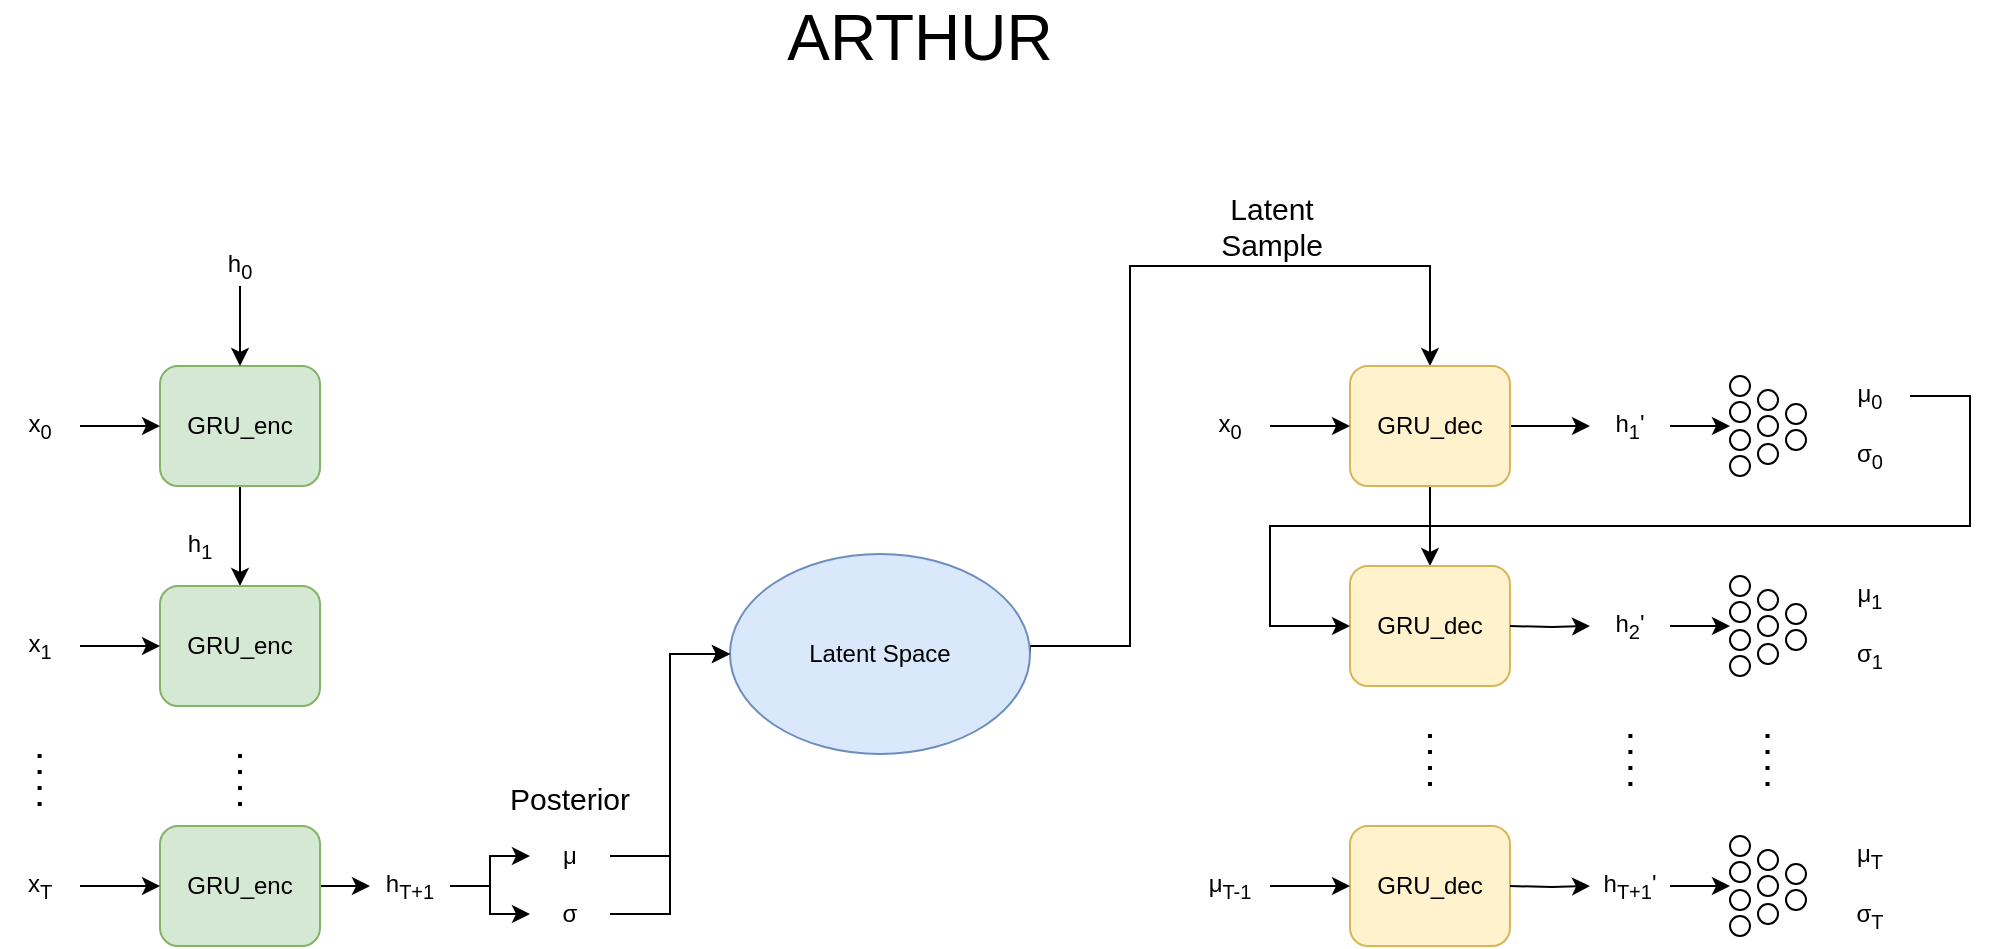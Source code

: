 <mxfile version="14.6.7" type="device"><diagram id="DZ8NXuXy_GfrIPUwnaeM" name="Page-1"><mxGraphModel dx="1422" dy="779" grid="1" gridSize="10" guides="1" tooltips="1" connect="1" arrows="1" fold="1" page="1" pageScale="1" pageWidth="1169" pageHeight="827" math="0" shadow="0"><root><mxCell id="0"/><mxCell id="1" parent="0"/><mxCell id="oNLBXndo9JrF9wz1wPDk-12" value="" style="edgeStyle=orthogonalEdgeStyle;rounded=0;orthogonalLoop=1;jettySize=auto;html=1;" edge="1" parent="1" source="oNLBXndo9JrF9wz1wPDk-1" target="oNLBXndo9JrF9wz1wPDk-2"><mxGeometry relative="1" as="geometry"/></mxCell><mxCell id="oNLBXndo9JrF9wz1wPDk-1" value="GRU_enc" style="rounded=1;whiteSpace=wrap;html=1;fillColor=#d5e8d4;strokeColor=#82b366;" vertex="1" parent="1"><mxGeometry x="172" y="294" width="80" height="60" as="geometry"/></mxCell><mxCell id="oNLBXndo9JrF9wz1wPDk-2" value="GRU_enc" style="rounded=1;whiteSpace=wrap;html=1;fillColor=#d5e8d4;strokeColor=#82b366;" vertex="1" parent="1"><mxGeometry x="172" y="404" width="80" height="60" as="geometry"/></mxCell><mxCell id="oNLBXndo9JrF9wz1wPDk-87" value="" style="edgeStyle=orthogonalEdgeStyle;rounded=0;orthogonalLoop=1;jettySize=auto;html=1;" edge="1" parent="1" source="oNLBXndo9JrF9wz1wPDk-3" target="oNLBXndo9JrF9wz1wPDk-21"><mxGeometry relative="1" as="geometry"/></mxCell><mxCell id="oNLBXndo9JrF9wz1wPDk-3" value="GRU_enc" style="rounded=1;whiteSpace=wrap;html=1;fillColor=#d5e8d4;strokeColor=#82b366;" vertex="1" parent="1"><mxGeometry x="172" y="524" width="80" height="60" as="geometry"/></mxCell><mxCell id="oNLBXndo9JrF9wz1wPDk-6" value="" style="edgeStyle=orthogonalEdgeStyle;rounded=0;orthogonalLoop=1;jettySize=auto;html=1;" edge="1" parent="1" source="oNLBXndo9JrF9wz1wPDk-5" target="oNLBXndo9JrF9wz1wPDk-1"><mxGeometry relative="1" as="geometry"/></mxCell><mxCell id="oNLBXndo9JrF9wz1wPDk-5" value="x&lt;sub&gt;0&lt;/sub&gt;" style="text;html=1;strokeColor=none;fillColor=none;align=center;verticalAlign=middle;whiteSpace=wrap;rounded=0;" vertex="1" parent="1"><mxGeometry x="92" y="314" width="40" height="20" as="geometry"/></mxCell><mxCell id="oNLBXndo9JrF9wz1wPDk-7" value="" style="edgeStyle=orthogonalEdgeStyle;rounded=0;orthogonalLoop=1;jettySize=auto;html=1;" edge="1" source="oNLBXndo9JrF9wz1wPDk-8" parent="1"><mxGeometry relative="1" as="geometry"><mxPoint x="172" y="434" as="targetPoint"/></mxGeometry></mxCell><mxCell id="oNLBXndo9JrF9wz1wPDk-8" value="x&lt;sub&gt;1&lt;/sub&gt;" style="text;html=1;strokeColor=none;fillColor=none;align=center;verticalAlign=middle;whiteSpace=wrap;rounded=0;" vertex="1" parent="1"><mxGeometry x="92" y="424" width="40" height="20" as="geometry"/></mxCell><mxCell id="oNLBXndo9JrF9wz1wPDk-9" value="" style="edgeStyle=orthogonalEdgeStyle;rounded=0;orthogonalLoop=1;jettySize=auto;html=1;" edge="1" source="oNLBXndo9JrF9wz1wPDk-10" parent="1"><mxGeometry relative="1" as="geometry"><mxPoint x="172" y="554" as="targetPoint"/></mxGeometry></mxCell><mxCell id="oNLBXndo9JrF9wz1wPDk-10" value="x&lt;sub&gt;T&lt;/sub&gt;" style="text;html=1;strokeColor=none;fillColor=none;align=center;verticalAlign=middle;whiteSpace=wrap;rounded=0;" vertex="1" parent="1"><mxGeometry x="92" y="544" width="40" height="20" as="geometry"/></mxCell><mxCell id="oNLBXndo9JrF9wz1wPDk-15" value="" style="edgeStyle=orthogonalEdgeStyle;rounded=0;orthogonalLoop=1;jettySize=auto;html=1;" edge="1" parent="1" source="oNLBXndo9JrF9wz1wPDk-14" target="oNLBXndo9JrF9wz1wPDk-1"><mxGeometry relative="1" as="geometry"/></mxCell><mxCell id="oNLBXndo9JrF9wz1wPDk-14" value="h&lt;sub&gt;0&lt;/sub&gt;" style="text;html=1;strokeColor=none;fillColor=none;align=center;verticalAlign=middle;whiteSpace=wrap;rounded=0;" vertex="1" parent="1"><mxGeometry x="192" y="234" width="40" height="20" as="geometry"/></mxCell><mxCell id="oNLBXndo9JrF9wz1wPDk-16" value="h&lt;sub&gt;1&lt;/sub&gt;" style="text;html=1;strokeColor=none;fillColor=none;align=center;verticalAlign=middle;whiteSpace=wrap;rounded=0;" vertex="1" parent="1"><mxGeometry x="172" y="374" width="40" height="20" as="geometry"/></mxCell><mxCell id="oNLBXndo9JrF9wz1wPDk-17" value="" style="endArrow=none;dashed=1;html=1;dashPattern=1 3;strokeWidth=2;" edge="1" parent="1"><mxGeometry width="50" height="50" relative="1" as="geometry"><mxPoint x="212" y="514" as="sourcePoint"/><mxPoint x="212" y="484" as="targetPoint"/></mxGeometry></mxCell><mxCell id="oNLBXndo9JrF9wz1wPDk-28" style="edgeStyle=orthogonalEdgeStyle;rounded=0;orthogonalLoop=1;jettySize=auto;html=1;exitX=1;exitY=0.5;exitDx=0;exitDy=0;entryX=0.5;entryY=0;entryDx=0;entryDy=0;" edge="1" parent="1" source="oNLBXndo9JrF9wz1wPDk-18" target="oNLBXndo9JrF9wz1wPDk-22"><mxGeometry relative="1" as="geometry"><Array as="points"><mxPoint x="607" y="434"/><mxPoint x="657" y="434"/><mxPoint x="657" y="244"/><mxPoint x="807" y="244"/></Array></mxGeometry></mxCell><mxCell id="oNLBXndo9JrF9wz1wPDk-18" value="Latent Space" style="ellipse;whiteSpace=wrap;html=1;fillColor=#dae8fc;strokeColor=#6c8ebf;" vertex="1" parent="1"><mxGeometry x="457" y="388" width="150" height="100" as="geometry"/></mxCell><mxCell id="oNLBXndo9JrF9wz1wPDk-20" value="" style="endArrow=none;dashed=1;html=1;dashPattern=1 3;strokeWidth=2;" edge="1" parent="1"><mxGeometry width="50" height="50" relative="1" as="geometry"><mxPoint x="111.8" y="514" as="sourcePoint"/><mxPoint x="111.8" y="484" as="targetPoint"/></mxGeometry></mxCell><mxCell id="oNLBXndo9JrF9wz1wPDk-90" style="edgeStyle=orthogonalEdgeStyle;rounded=0;orthogonalLoop=1;jettySize=auto;html=1;entryX=0;entryY=0.5;entryDx=0;entryDy=0;" edge="1" parent="1" source="oNLBXndo9JrF9wz1wPDk-21" target="oNLBXndo9JrF9wz1wPDk-88"><mxGeometry relative="1" as="geometry"/></mxCell><mxCell id="oNLBXndo9JrF9wz1wPDk-91" style="edgeStyle=orthogonalEdgeStyle;rounded=0;orthogonalLoop=1;jettySize=auto;html=1;exitX=1;exitY=0.5;exitDx=0;exitDy=0;entryX=0;entryY=0.5;entryDx=0;entryDy=0;" edge="1" parent="1" source="oNLBXndo9JrF9wz1wPDk-21" target="oNLBXndo9JrF9wz1wPDk-89"><mxGeometry relative="1" as="geometry"/></mxCell><mxCell id="oNLBXndo9JrF9wz1wPDk-21" value="h&lt;sub&gt;T+1&lt;/sub&gt;" style="text;html=1;strokeColor=none;fillColor=none;align=center;verticalAlign=middle;whiteSpace=wrap;rounded=0;" vertex="1" parent="1"><mxGeometry x="277" y="544" width="40" height="20" as="geometry"/></mxCell><mxCell id="oNLBXndo9JrF9wz1wPDk-33" style="edgeStyle=orthogonalEdgeStyle;rounded=0;orthogonalLoop=1;jettySize=auto;html=1;exitX=1;exitY=0.5;exitDx=0;exitDy=0;entryX=0;entryY=0.5;entryDx=0;entryDy=0;" edge="1" parent="1" source="oNLBXndo9JrF9wz1wPDk-22" target="oNLBXndo9JrF9wz1wPDk-31"><mxGeometry relative="1" as="geometry"/></mxCell><mxCell id="oNLBXndo9JrF9wz1wPDk-36" style="edgeStyle=orthogonalEdgeStyle;rounded=0;orthogonalLoop=1;jettySize=auto;html=1;exitX=0.5;exitY=1;exitDx=0;exitDy=0;entryX=0.5;entryY=0;entryDx=0;entryDy=0;" edge="1" parent="1" source="oNLBXndo9JrF9wz1wPDk-22" target="oNLBXndo9JrF9wz1wPDk-23"><mxGeometry relative="1" as="geometry"/></mxCell><mxCell id="oNLBXndo9JrF9wz1wPDk-22" value="GRU_dec" style="rounded=1;whiteSpace=wrap;html=1;fillColor=#fff2cc;strokeColor=#d6b656;" vertex="1" parent="1"><mxGeometry x="767" y="294" width="80" height="60" as="geometry"/></mxCell><mxCell id="oNLBXndo9JrF9wz1wPDk-23" value="GRU_dec" style="rounded=1;whiteSpace=wrap;html=1;fillColor=#fff2cc;strokeColor=#d6b656;" vertex="1" parent="1"><mxGeometry x="767" y="394" width="80" height="60" as="geometry"/></mxCell><mxCell id="oNLBXndo9JrF9wz1wPDk-24" value="GRU_dec" style="rounded=1;whiteSpace=wrap;html=1;fillColor=#fff2cc;strokeColor=#d6b656;" vertex="1" parent="1"><mxGeometry x="767" y="524" width="80" height="60" as="geometry"/></mxCell><mxCell id="oNLBXndo9JrF9wz1wPDk-29" value="" style="edgeStyle=orthogonalEdgeStyle;rounded=0;orthogonalLoop=1;jettySize=auto;html=1;" edge="1" source="oNLBXndo9JrF9wz1wPDk-30" parent="1"><mxGeometry relative="1" as="geometry"><mxPoint x="767" y="324" as="targetPoint"/></mxGeometry></mxCell><mxCell id="oNLBXndo9JrF9wz1wPDk-30" value="x&lt;sub&gt;0&lt;/sub&gt;" style="text;html=1;strokeColor=none;fillColor=none;align=center;verticalAlign=middle;whiteSpace=wrap;rounded=0;" vertex="1" parent="1"><mxGeometry x="687" y="314" width="40" height="20" as="geometry"/></mxCell><mxCell id="oNLBXndo9JrF9wz1wPDk-56" style="edgeStyle=orthogonalEdgeStyle;rounded=0;orthogonalLoop=1;jettySize=auto;html=1;exitX=1;exitY=0.5;exitDx=0;exitDy=0;" edge="1" parent="1" source="oNLBXndo9JrF9wz1wPDk-31"><mxGeometry relative="1" as="geometry"><mxPoint x="957" y="324" as="targetPoint"/></mxGeometry></mxCell><mxCell id="oNLBXndo9JrF9wz1wPDk-31" value="h&lt;sub&gt;1&lt;/sub&gt;'" style="text;html=1;strokeColor=none;fillColor=none;align=center;verticalAlign=middle;whiteSpace=wrap;rounded=0;" vertex="1" parent="1"><mxGeometry x="887" y="314" width="40" height="20" as="geometry"/></mxCell><mxCell id="oNLBXndo9JrF9wz1wPDk-37" value="&lt;font style=&quot;font-size: 15px&quot;&gt;Latent Sample&lt;/font&gt;" style="text;html=1;strokeColor=none;fillColor=none;align=center;verticalAlign=middle;whiteSpace=wrap;rounded=0;" vertex="1" parent="1"><mxGeometry x="708" y="214" width="40" height="20" as="geometry"/></mxCell><mxCell id="oNLBXndo9JrF9wz1wPDk-38" value="" style="ellipse;whiteSpace=wrap;html=1;aspect=fixed;" vertex="1" parent="1"><mxGeometry x="957" y="299" width="10" height="10" as="geometry"/></mxCell><mxCell id="oNLBXndo9JrF9wz1wPDk-39" value="" style="ellipse;whiteSpace=wrap;html=1;aspect=fixed;" vertex="1" parent="1"><mxGeometry x="957" y="312" width="10" height="10" as="geometry"/></mxCell><mxCell id="oNLBXndo9JrF9wz1wPDk-40" value="" style="ellipse;whiteSpace=wrap;html=1;aspect=fixed;" vertex="1" parent="1"><mxGeometry x="957" y="326" width="10" height="10" as="geometry"/></mxCell><mxCell id="oNLBXndo9JrF9wz1wPDk-41" value="" style="ellipse;whiteSpace=wrap;html=1;aspect=fixed;" vertex="1" parent="1"><mxGeometry x="957" y="339" width="10" height="10" as="geometry"/></mxCell><mxCell id="oNLBXndo9JrF9wz1wPDk-42" value="" style="ellipse;whiteSpace=wrap;html=1;aspect=fixed;" vertex="1" parent="1"><mxGeometry x="971" y="306" width="10" height="10" as="geometry"/></mxCell><mxCell id="oNLBXndo9JrF9wz1wPDk-43" value="" style="ellipse;whiteSpace=wrap;html=1;aspect=fixed;" vertex="1" parent="1"><mxGeometry x="971" y="319" width="10" height="10" as="geometry"/></mxCell><mxCell id="oNLBXndo9JrF9wz1wPDk-44" value="" style="ellipse;whiteSpace=wrap;html=1;aspect=fixed;" vertex="1" parent="1"><mxGeometry x="971" y="333" width="10" height="10" as="geometry"/></mxCell><mxCell id="oNLBXndo9JrF9wz1wPDk-45" value="" style="ellipse;whiteSpace=wrap;html=1;aspect=fixed;" vertex="1" parent="1"><mxGeometry x="985" y="313" width="10" height="10" as="geometry"/></mxCell><mxCell id="oNLBXndo9JrF9wz1wPDk-46" value="" style="ellipse;whiteSpace=wrap;html=1;aspect=fixed;" vertex="1" parent="1"><mxGeometry x="985" y="326" width="10" height="10" as="geometry"/></mxCell><mxCell id="oNLBXndo9JrF9wz1wPDk-47" value="" style="ellipse;whiteSpace=wrap;html=1;aspect=fixed;" vertex="1" parent="1"><mxGeometry x="957" y="399" width="10" height="10" as="geometry"/></mxCell><mxCell id="oNLBXndo9JrF9wz1wPDk-48" value="" style="ellipse;whiteSpace=wrap;html=1;aspect=fixed;" vertex="1" parent="1"><mxGeometry x="957" y="412" width="10" height="10" as="geometry"/></mxCell><mxCell id="oNLBXndo9JrF9wz1wPDk-49" value="" style="ellipse;whiteSpace=wrap;html=1;aspect=fixed;" vertex="1" parent="1"><mxGeometry x="957" y="426" width="10" height="10" as="geometry"/></mxCell><mxCell id="oNLBXndo9JrF9wz1wPDk-50" value="" style="ellipse;whiteSpace=wrap;html=1;aspect=fixed;" vertex="1" parent="1"><mxGeometry x="957" y="439" width="10" height="10" as="geometry"/></mxCell><mxCell id="oNLBXndo9JrF9wz1wPDk-51" value="" style="ellipse;whiteSpace=wrap;html=1;aspect=fixed;" vertex="1" parent="1"><mxGeometry x="971" y="406" width="10" height="10" as="geometry"/></mxCell><mxCell id="oNLBXndo9JrF9wz1wPDk-52" value="" style="ellipse;whiteSpace=wrap;html=1;aspect=fixed;" vertex="1" parent="1"><mxGeometry x="971" y="419" width="10" height="10" as="geometry"/></mxCell><mxCell id="oNLBXndo9JrF9wz1wPDk-53" value="" style="ellipse;whiteSpace=wrap;html=1;aspect=fixed;" vertex="1" parent="1"><mxGeometry x="971" y="433" width="10" height="10" as="geometry"/></mxCell><mxCell id="oNLBXndo9JrF9wz1wPDk-54" value="" style="ellipse;whiteSpace=wrap;html=1;aspect=fixed;" vertex="1" parent="1"><mxGeometry x="985" y="413" width="10" height="10" as="geometry"/></mxCell><mxCell id="oNLBXndo9JrF9wz1wPDk-55" value="" style="ellipse;whiteSpace=wrap;html=1;aspect=fixed;" vertex="1" parent="1"><mxGeometry x="985" y="426" width="10" height="10" as="geometry"/></mxCell><mxCell id="oNLBXndo9JrF9wz1wPDk-57" style="edgeStyle=orthogonalEdgeStyle;rounded=0;orthogonalLoop=1;jettySize=auto;html=1;exitX=1;exitY=0.5;exitDx=0;exitDy=0;entryX=0;entryY=0.5;entryDx=0;entryDy=0;" edge="1" target="oNLBXndo9JrF9wz1wPDk-59" parent="1"><mxGeometry relative="1" as="geometry"><mxPoint x="847" y="424" as="sourcePoint"/></mxGeometry></mxCell><mxCell id="oNLBXndo9JrF9wz1wPDk-58" style="edgeStyle=orthogonalEdgeStyle;rounded=0;orthogonalLoop=1;jettySize=auto;html=1;exitX=1;exitY=0.5;exitDx=0;exitDy=0;" edge="1" source="oNLBXndo9JrF9wz1wPDk-59" parent="1"><mxGeometry relative="1" as="geometry"><mxPoint x="957" y="424" as="targetPoint"/></mxGeometry></mxCell><mxCell id="oNLBXndo9JrF9wz1wPDk-59" value="h&lt;sub&gt;2&lt;/sub&gt;'" style="text;html=1;strokeColor=none;fillColor=none;align=center;verticalAlign=middle;whiteSpace=wrap;rounded=0;" vertex="1" parent="1"><mxGeometry x="887" y="414" width="40" height="20" as="geometry"/></mxCell><mxCell id="oNLBXndo9JrF9wz1wPDk-60" value="" style="ellipse;whiteSpace=wrap;html=1;aspect=fixed;" vertex="1" parent="1"><mxGeometry x="957" y="529" width="10" height="10" as="geometry"/></mxCell><mxCell id="oNLBXndo9JrF9wz1wPDk-61" value="" style="ellipse;whiteSpace=wrap;html=1;aspect=fixed;" vertex="1" parent="1"><mxGeometry x="957" y="542" width="10" height="10" as="geometry"/></mxCell><mxCell id="oNLBXndo9JrF9wz1wPDk-62" value="" style="ellipse;whiteSpace=wrap;html=1;aspect=fixed;" vertex="1" parent="1"><mxGeometry x="957" y="556" width="10" height="10" as="geometry"/></mxCell><mxCell id="oNLBXndo9JrF9wz1wPDk-63" value="" style="ellipse;whiteSpace=wrap;html=1;aspect=fixed;" vertex="1" parent="1"><mxGeometry x="957" y="569" width="10" height="10" as="geometry"/></mxCell><mxCell id="oNLBXndo9JrF9wz1wPDk-64" value="" style="ellipse;whiteSpace=wrap;html=1;aspect=fixed;" vertex="1" parent="1"><mxGeometry x="971" y="536" width="10" height="10" as="geometry"/></mxCell><mxCell id="oNLBXndo9JrF9wz1wPDk-65" value="" style="ellipse;whiteSpace=wrap;html=1;aspect=fixed;" vertex="1" parent="1"><mxGeometry x="971" y="549" width="10" height="10" as="geometry"/></mxCell><mxCell id="oNLBXndo9JrF9wz1wPDk-66" value="" style="ellipse;whiteSpace=wrap;html=1;aspect=fixed;" vertex="1" parent="1"><mxGeometry x="971" y="563" width="10" height="10" as="geometry"/></mxCell><mxCell id="oNLBXndo9JrF9wz1wPDk-67" value="" style="ellipse;whiteSpace=wrap;html=1;aspect=fixed;" vertex="1" parent="1"><mxGeometry x="985" y="543" width="10" height="10" as="geometry"/></mxCell><mxCell id="oNLBXndo9JrF9wz1wPDk-68" value="" style="ellipse;whiteSpace=wrap;html=1;aspect=fixed;" vertex="1" parent="1"><mxGeometry x="985" y="556" width="10" height="10" as="geometry"/></mxCell><mxCell id="oNLBXndo9JrF9wz1wPDk-69" style="edgeStyle=orthogonalEdgeStyle;rounded=0;orthogonalLoop=1;jettySize=auto;html=1;exitX=1;exitY=0.5;exitDx=0;exitDy=0;entryX=0;entryY=0.5;entryDx=0;entryDy=0;" edge="1" target="oNLBXndo9JrF9wz1wPDk-71" parent="1"><mxGeometry relative="1" as="geometry"><mxPoint x="847" y="554" as="sourcePoint"/></mxGeometry></mxCell><mxCell id="oNLBXndo9JrF9wz1wPDk-70" style="edgeStyle=orthogonalEdgeStyle;rounded=0;orthogonalLoop=1;jettySize=auto;html=1;exitX=1;exitY=0.5;exitDx=0;exitDy=0;" edge="1" source="oNLBXndo9JrF9wz1wPDk-71" parent="1"><mxGeometry relative="1" as="geometry"><mxPoint x="957" y="554" as="targetPoint"/></mxGeometry></mxCell><mxCell id="oNLBXndo9JrF9wz1wPDk-71" value="h&lt;sub&gt;T+1&lt;/sub&gt;'" style="text;html=1;strokeColor=none;fillColor=none;align=center;verticalAlign=middle;whiteSpace=wrap;rounded=0;" vertex="1" parent="1"><mxGeometry x="887" y="544" width="40" height="20" as="geometry"/></mxCell><mxCell id="oNLBXndo9JrF9wz1wPDk-74" value="" style="endArrow=none;dashed=1;html=1;dashPattern=1 3;strokeWidth=2;" edge="1" parent="1"><mxGeometry width="50" height="50" relative="1" as="geometry"><mxPoint x="907.2" y="504" as="sourcePoint"/><mxPoint x="907.2" y="474" as="targetPoint"/></mxGeometry></mxCell><mxCell id="oNLBXndo9JrF9wz1wPDk-75" value="" style="endArrow=none;dashed=1;html=1;dashPattern=1 3;strokeWidth=2;" edge="1" parent="1"><mxGeometry width="50" height="50" relative="1" as="geometry"><mxPoint x="807" y="504" as="sourcePoint"/><mxPoint x="807" y="474" as="targetPoint"/></mxGeometry></mxCell><mxCell id="oNLBXndo9JrF9wz1wPDk-76" value="" style="endArrow=none;dashed=1;html=1;dashPattern=1 3;strokeWidth=2;" edge="1" parent="1"><mxGeometry width="50" height="50" relative="1" as="geometry"><mxPoint x="975.76" y="504" as="sourcePoint"/><mxPoint x="975.76" y="474" as="targetPoint"/></mxGeometry></mxCell><mxCell id="oNLBXndo9JrF9wz1wPDk-83" style="edgeStyle=orthogonalEdgeStyle;rounded=0;orthogonalLoop=1;jettySize=auto;html=1;entryX=0;entryY=0.5;entryDx=0;entryDy=0;" edge="1" parent="1" source="oNLBXndo9JrF9wz1wPDk-77" target="oNLBXndo9JrF9wz1wPDk-23"><mxGeometry relative="1" as="geometry"><Array as="points"><mxPoint x="1077" y="309"/><mxPoint x="1077" y="374"/><mxPoint x="727" y="374"/><mxPoint x="727" y="424"/></Array></mxGeometry></mxCell><mxCell id="oNLBXndo9JrF9wz1wPDk-77" value="μ&lt;sub&gt;0&lt;/sub&gt;" style="text;html=1;strokeColor=none;fillColor=none;align=center;verticalAlign=middle;whiteSpace=wrap;rounded=0;" vertex="1" parent="1"><mxGeometry x="1007" y="299" width="40" height="20" as="geometry"/></mxCell><mxCell id="oNLBXndo9JrF9wz1wPDk-78" value="σ&lt;sub&gt;0&lt;/sub&gt;" style="text;html=1;strokeColor=none;fillColor=none;align=center;verticalAlign=middle;whiteSpace=wrap;rounded=0;" vertex="1" parent="1"><mxGeometry x="1007" y="329" width="40" height="20" as="geometry"/></mxCell><mxCell id="oNLBXndo9JrF9wz1wPDk-79" value="μ&lt;sub&gt;1&lt;/sub&gt;" style="text;html=1;strokeColor=none;fillColor=none;align=center;verticalAlign=middle;whiteSpace=wrap;rounded=0;" vertex="1" parent="1"><mxGeometry x="1007" y="399" width="40" height="20" as="geometry"/></mxCell><mxCell id="oNLBXndo9JrF9wz1wPDk-80" value="σ&lt;sub&gt;1&lt;/sub&gt;" style="text;html=1;strokeColor=none;fillColor=none;align=center;verticalAlign=middle;whiteSpace=wrap;rounded=0;" vertex="1" parent="1"><mxGeometry x="1007" y="429" width="40" height="20" as="geometry"/></mxCell><mxCell id="oNLBXndo9JrF9wz1wPDk-81" value="μ&lt;sub&gt;T&lt;/sub&gt;" style="text;html=1;strokeColor=none;fillColor=none;align=center;verticalAlign=middle;whiteSpace=wrap;rounded=0;" vertex="1" parent="1"><mxGeometry x="1007" y="529" width="40" height="20" as="geometry"/></mxCell><mxCell id="oNLBXndo9JrF9wz1wPDk-82" value="σ&lt;sub&gt;T&lt;/sub&gt;" style="text;html=1;strokeColor=none;fillColor=none;align=center;verticalAlign=middle;whiteSpace=wrap;rounded=0;" vertex="1" parent="1"><mxGeometry x="1007" y="559" width="40" height="20" as="geometry"/></mxCell><mxCell id="oNLBXndo9JrF9wz1wPDk-85" value="" style="edgeStyle=orthogonalEdgeStyle;rounded=0;orthogonalLoop=1;jettySize=auto;html=1;" edge="1" parent="1" source="oNLBXndo9JrF9wz1wPDk-84" target="oNLBXndo9JrF9wz1wPDk-24"><mxGeometry relative="1" as="geometry"/></mxCell><mxCell id="oNLBXndo9JrF9wz1wPDk-84" value="μ&lt;sub&gt;T-1&lt;/sub&gt;" style="text;html=1;strokeColor=none;fillColor=none;align=center;verticalAlign=middle;whiteSpace=wrap;rounded=0;" vertex="1" parent="1"><mxGeometry x="687" y="544" width="40" height="20" as="geometry"/></mxCell><mxCell id="oNLBXndo9JrF9wz1wPDk-86" value="&lt;font style=&quot;font-size: 32px&quot;&gt;ARTHUR&lt;/font&gt;" style="text;html=1;strokeColor=none;fillColor=none;align=center;verticalAlign=middle;whiteSpace=wrap;rounded=0;" vertex="1" parent="1"><mxGeometry x="532" y="120" width="40" height="20" as="geometry"/></mxCell><mxCell id="oNLBXndo9JrF9wz1wPDk-92" style="edgeStyle=orthogonalEdgeStyle;rounded=0;orthogonalLoop=1;jettySize=auto;html=1;exitX=1;exitY=0.5;exitDx=0;exitDy=0;entryX=0;entryY=0.5;entryDx=0;entryDy=0;" edge="1" parent="1" source="oNLBXndo9JrF9wz1wPDk-88" target="oNLBXndo9JrF9wz1wPDk-18"><mxGeometry relative="1" as="geometry"/></mxCell><mxCell id="oNLBXndo9JrF9wz1wPDk-88" value="μ" style="text;html=1;strokeColor=none;fillColor=none;align=center;verticalAlign=middle;whiteSpace=wrap;rounded=0;" vertex="1" parent="1"><mxGeometry x="357" y="529" width="40" height="20" as="geometry"/></mxCell><mxCell id="oNLBXndo9JrF9wz1wPDk-94" style="edgeStyle=orthogonalEdgeStyle;rounded=0;orthogonalLoop=1;jettySize=auto;html=1;entryX=0;entryY=0.5;entryDx=0;entryDy=0;" edge="1" parent="1" source="oNLBXndo9JrF9wz1wPDk-89" target="oNLBXndo9JrF9wz1wPDk-18"><mxGeometry relative="1" as="geometry"/></mxCell><mxCell id="oNLBXndo9JrF9wz1wPDk-89" value="σ" style="text;html=1;strokeColor=none;fillColor=none;align=center;verticalAlign=middle;whiteSpace=wrap;rounded=0;" vertex="1" parent="1"><mxGeometry x="357" y="558" width="40" height="20" as="geometry"/></mxCell><mxCell id="oNLBXndo9JrF9wz1wPDk-95" value="&lt;font style=&quot;font-size: 15px&quot;&gt;Posterior&lt;/font&gt;" style="text;html=1;strokeColor=none;fillColor=none;align=center;verticalAlign=middle;whiteSpace=wrap;rounded=0;" vertex="1" parent="1"><mxGeometry x="357" y="500" width="40" height="20" as="geometry"/></mxCell></root></mxGraphModel></diagram></mxfile>